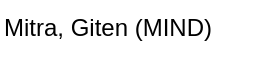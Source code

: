 <mxfile version="12.1.1" type="device" pages="1"><diagram id="DMjC61CY3NVb6n-syzvt" name="Page-1"><mxGraphModel dx="766" dy="371" grid="1" gridSize="10" guides="1" tooltips="1" connect="1" arrows="1" fold="1" page="1" pageScale="1" pageWidth="1100" pageHeight="850" math="0" shadow="0"><root><mxCell id="0"/><mxCell id="1" parent="0"/><mxCell id="eV_wfIiCksXonCUGjFOt-1" value="Mitra, Giten (MIND) &lt;Giten.Mitra@mind-infotech.com&gt;" style="text;html=1;" vertex="1" parent="1"><mxGeometry x="300" y="200" width="130" height="30" as="geometry"/></mxCell></root></mxGraphModel></diagram></mxfile>